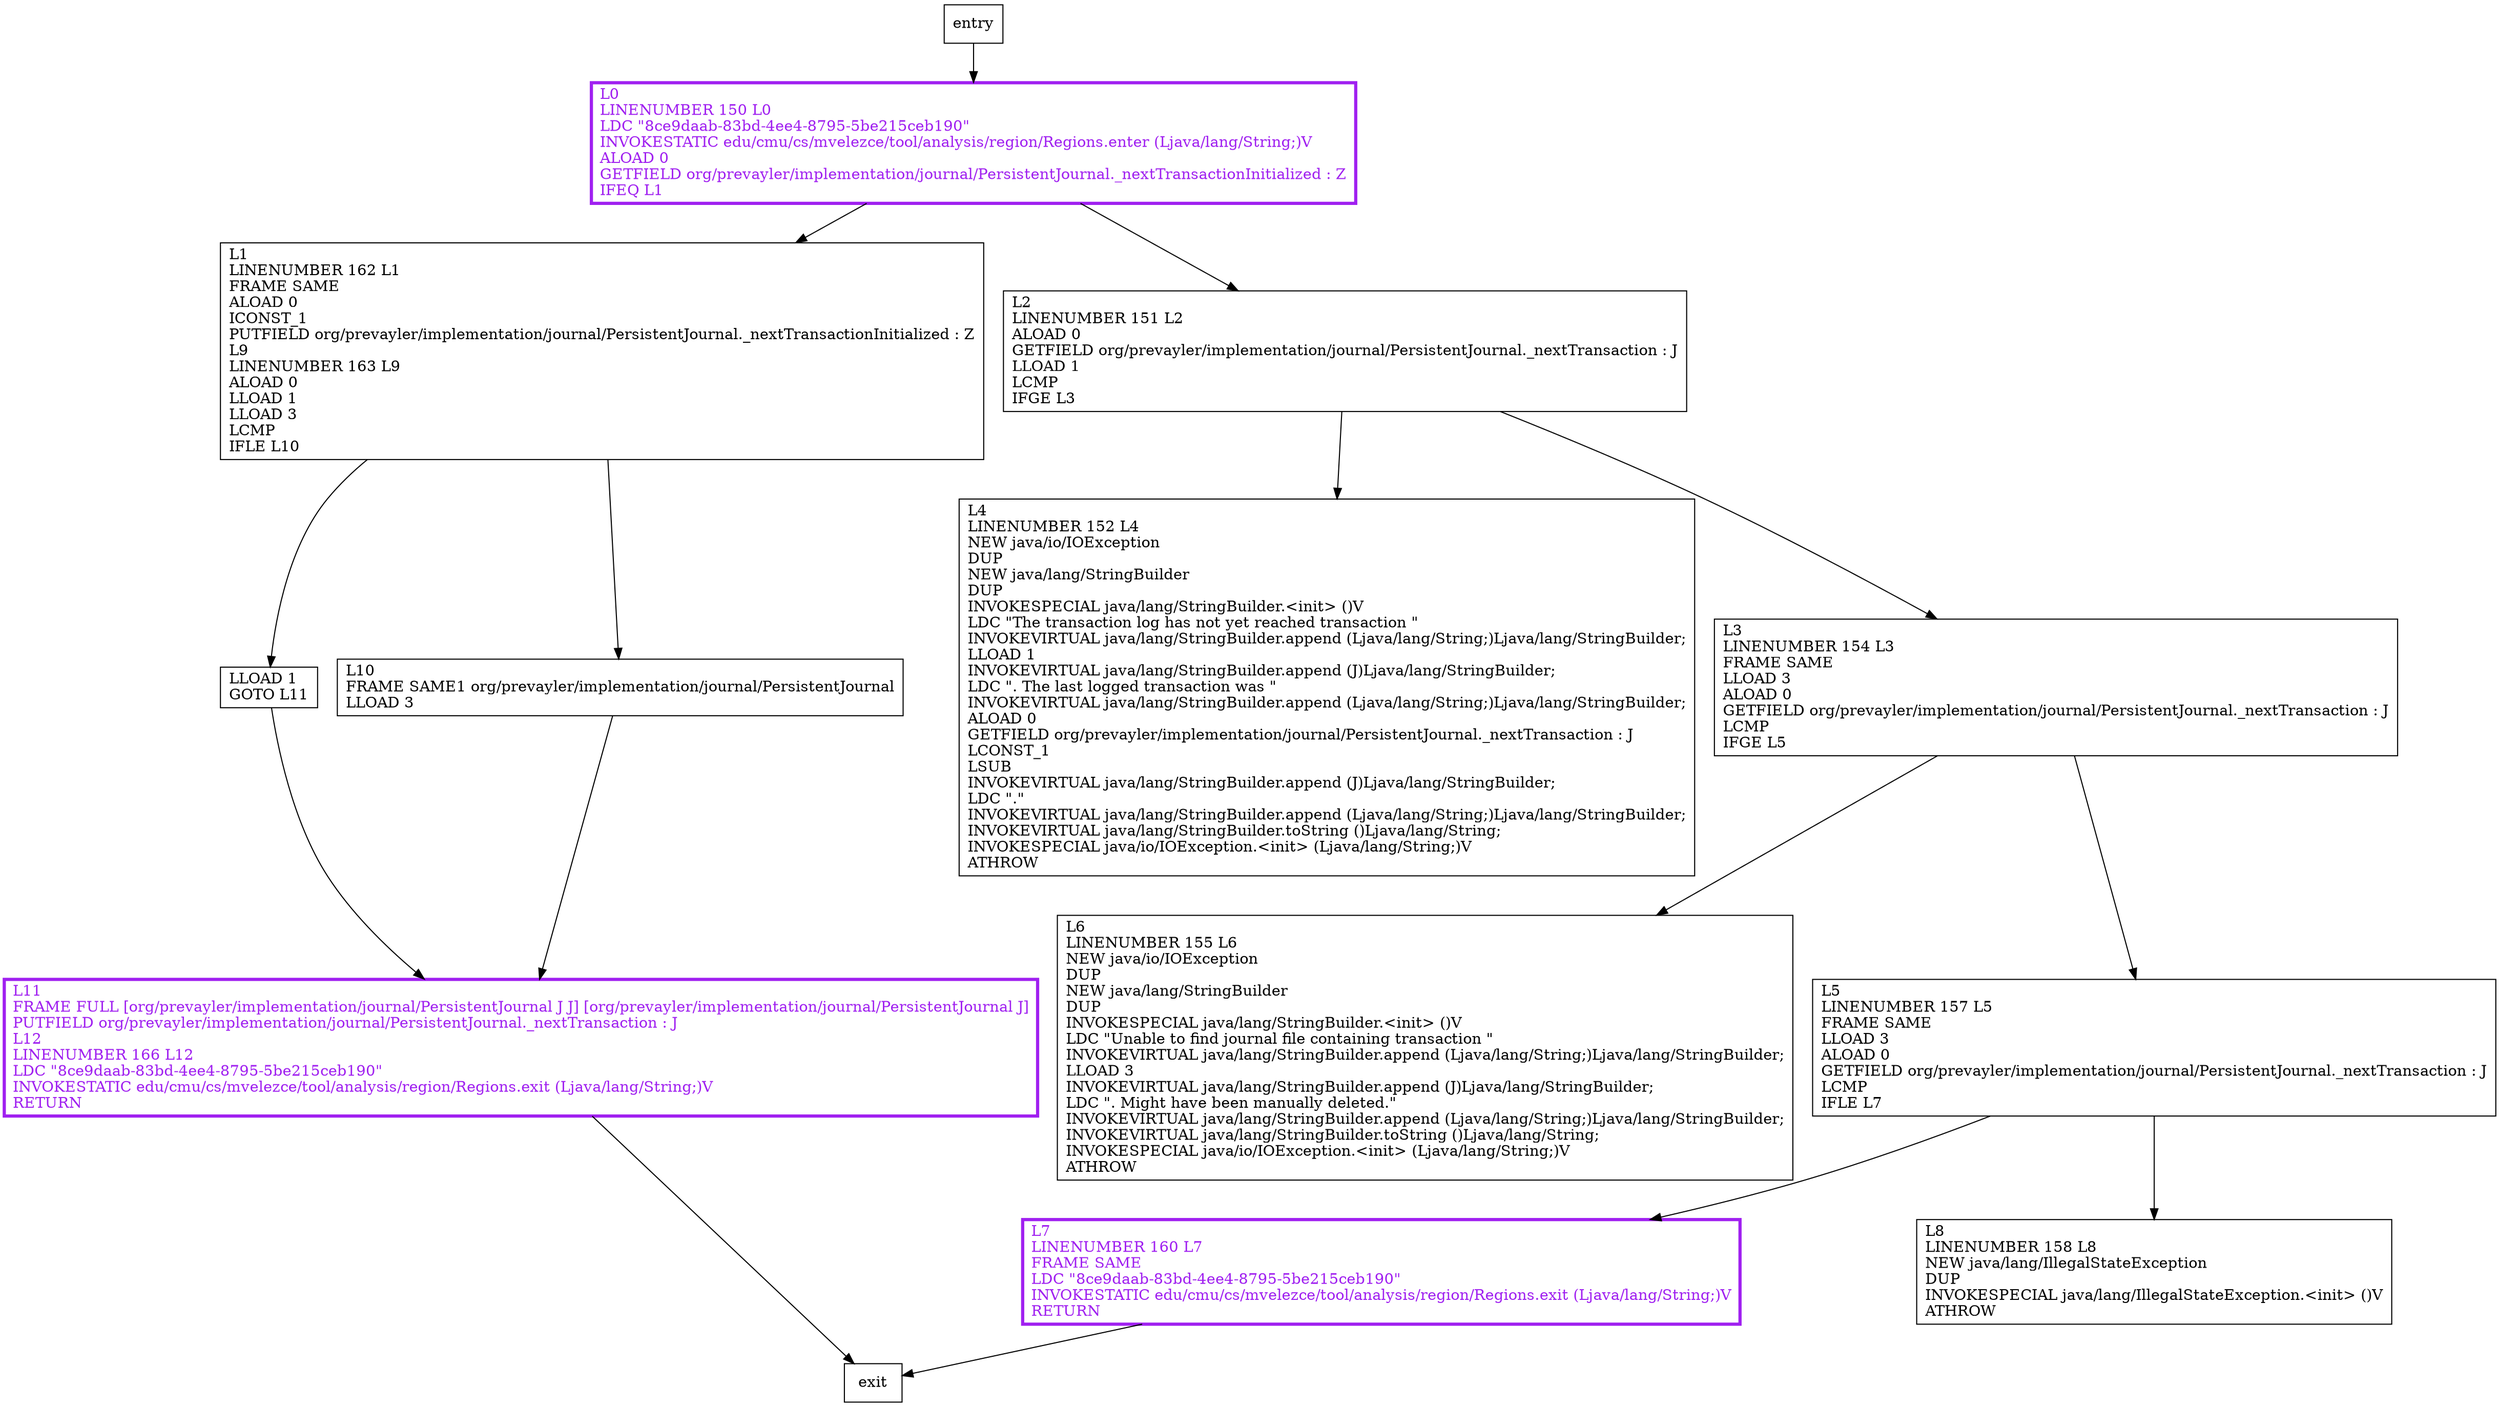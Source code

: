 digraph initializeNextTransaction {
node [shape=record];
1675181713 [label="L6\lLINENUMBER 155 L6\lNEW java/io/IOException\lDUP\lNEW java/lang/StringBuilder\lDUP\lINVOKESPECIAL java/lang/StringBuilder.\<init\> ()V\lLDC \"Unable to find journal file containing transaction \"\lINVOKEVIRTUAL java/lang/StringBuilder.append (Ljava/lang/String;)Ljava/lang/StringBuilder;\lLLOAD 3\lINVOKEVIRTUAL java/lang/StringBuilder.append (J)Ljava/lang/StringBuilder;\lLDC \". Might have been manually deleted.\"\lINVOKEVIRTUAL java/lang/StringBuilder.append (Ljava/lang/String;)Ljava/lang/StringBuilder;\lINVOKEVIRTUAL java/lang/StringBuilder.toString ()Ljava/lang/String;\lINVOKESPECIAL java/io/IOException.\<init\> (Ljava/lang/String;)V\lATHROW\l"];
252005929 [label="L1\lLINENUMBER 162 L1\lFRAME SAME\lALOAD 0\lICONST_1\lPUTFIELD org/prevayler/implementation/journal/PersistentJournal._nextTransactionInitialized : Z\lL9\lLINENUMBER 163 L9\lALOAD 0\lLLOAD 1\lLLOAD 3\lLCMP\lIFLE L10\l"];
1504217374 [label="L0\lLINENUMBER 150 L0\lLDC \"8ce9daab-83bd-4ee4-8795-5be215ceb190\"\lINVOKESTATIC edu/cmu/cs/mvelezce/tool/analysis/region/Regions.enter (Ljava/lang/String;)V\lALOAD 0\lGETFIELD org/prevayler/implementation/journal/PersistentJournal._nextTransactionInitialized : Z\lIFEQ L1\l"];
1899835368 [label="L4\lLINENUMBER 152 L4\lNEW java/io/IOException\lDUP\lNEW java/lang/StringBuilder\lDUP\lINVOKESPECIAL java/lang/StringBuilder.\<init\> ()V\lLDC \"The transaction log has not yet reached transaction \"\lINVOKEVIRTUAL java/lang/StringBuilder.append (Ljava/lang/String;)Ljava/lang/StringBuilder;\lLLOAD 1\lINVOKEVIRTUAL java/lang/StringBuilder.append (J)Ljava/lang/StringBuilder;\lLDC \". The last logged transaction was \"\lINVOKEVIRTUAL java/lang/StringBuilder.append (Ljava/lang/String;)Ljava/lang/StringBuilder;\lALOAD 0\lGETFIELD org/prevayler/implementation/journal/PersistentJournal._nextTransaction : J\lLCONST_1\lLSUB\lINVOKEVIRTUAL java/lang/StringBuilder.append (J)Ljava/lang/StringBuilder;\lLDC \".\"\lINVOKEVIRTUAL java/lang/StringBuilder.append (Ljava/lang/String;)Ljava/lang/StringBuilder;\lINVOKEVIRTUAL java/lang/StringBuilder.toString ()Ljava/lang/String;\lINVOKESPECIAL java/io/IOException.\<init\> (Ljava/lang/String;)V\lATHROW\l"];
170404206 [label="L7\lLINENUMBER 160 L7\lFRAME SAME\lLDC \"8ce9daab-83bd-4ee4-8795-5be215ceb190\"\lINVOKESTATIC edu/cmu/cs/mvelezce/tool/analysis/region/Regions.exit (Ljava/lang/String;)V\lRETURN\l"];
238074096 [label="LLOAD 1\lGOTO L11\l"];
1416381408 [label="L5\lLINENUMBER 157 L5\lFRAME SAME\lLLOAD 3\lALOAD 0\lGETFIELD org/prevayler/implementation/journal/PersistentJournal._nextTransaction : J\lLCMP\lIFLE L7\l"];
309462444 [label="L8\lLINENUMBER 158 L8\lNEW java/lang/IllegalStateException\lDUP\lINVOKESPECIAL java/lang/IllegalStateException.\<init\> ()V\lATHROW\l"];
1159234305 [label="L11\lFRAME FULL [org/prevayler/implementation/journal/PersistentJournal J J] [org/prevayler/implementation/journal/PersistentJournal J]\lPUTFIELD org/prevayler/implementation/journal/PersistentJournal._nextTransaction : J\lL12\lLINENUMBER 166 L12\lLDC \"8ce9daab-83bd-4ee4-8795-5be215ceb190\"\lINVOKESTATIC edu/cmu/cs/mvelezce/tool/analysis/region/Regions.exit (Ljava/lang/String;)V\lRETURN\l"];
1114549657 [label="L2\lLINENUMBER 151 L2\lALOAD 0\lGETFIELD org/prevayler/implementation/journal/PersistentJournal._nextTransaction : J\lLLOAD 1\lLCMP\lIFGE L3\l"];
1816181511 [label="L3\lLINENUMBER 154 L3\lFRAME SAME\lLLOAD 3\lALOAD 0\lGETFIELD org/prevayler/implementation/journal/PersistentJournal._nextTransaction : J\lLCMP\lIFGE L5\l"];
615987009 [label="L10\lFRAME SAME1 org/prevayler/implementation/journal/PersistentJournal\lLLOAD 3\l"];
entry;
exit;
252005929 -> 238074096;
252005929 -> 615987009;
238074096 -> 1159234305;
1416381408 -> 170404206;
1416381408 -> 309462444;
1159234305 -> exit;
1114549657 -> 1899835368;
1114549657 -> 1816181511;
1816181511 -> 1675181713;
1816181511 -> 1416381408;
entry -> 1504217374;
1504217374 -> 252005929;
1504217374 -> 1114549657;
170404206 -> exit;
615987009 -> 1159234305;
1504217374[fontcolor="purple", penwidth=3, color="purple"];
170404206[fontcolor="purple", penwidth=3, color="purple"];
1159234305[fontcolor="purple", penwidth=3, color="purple"];
}
